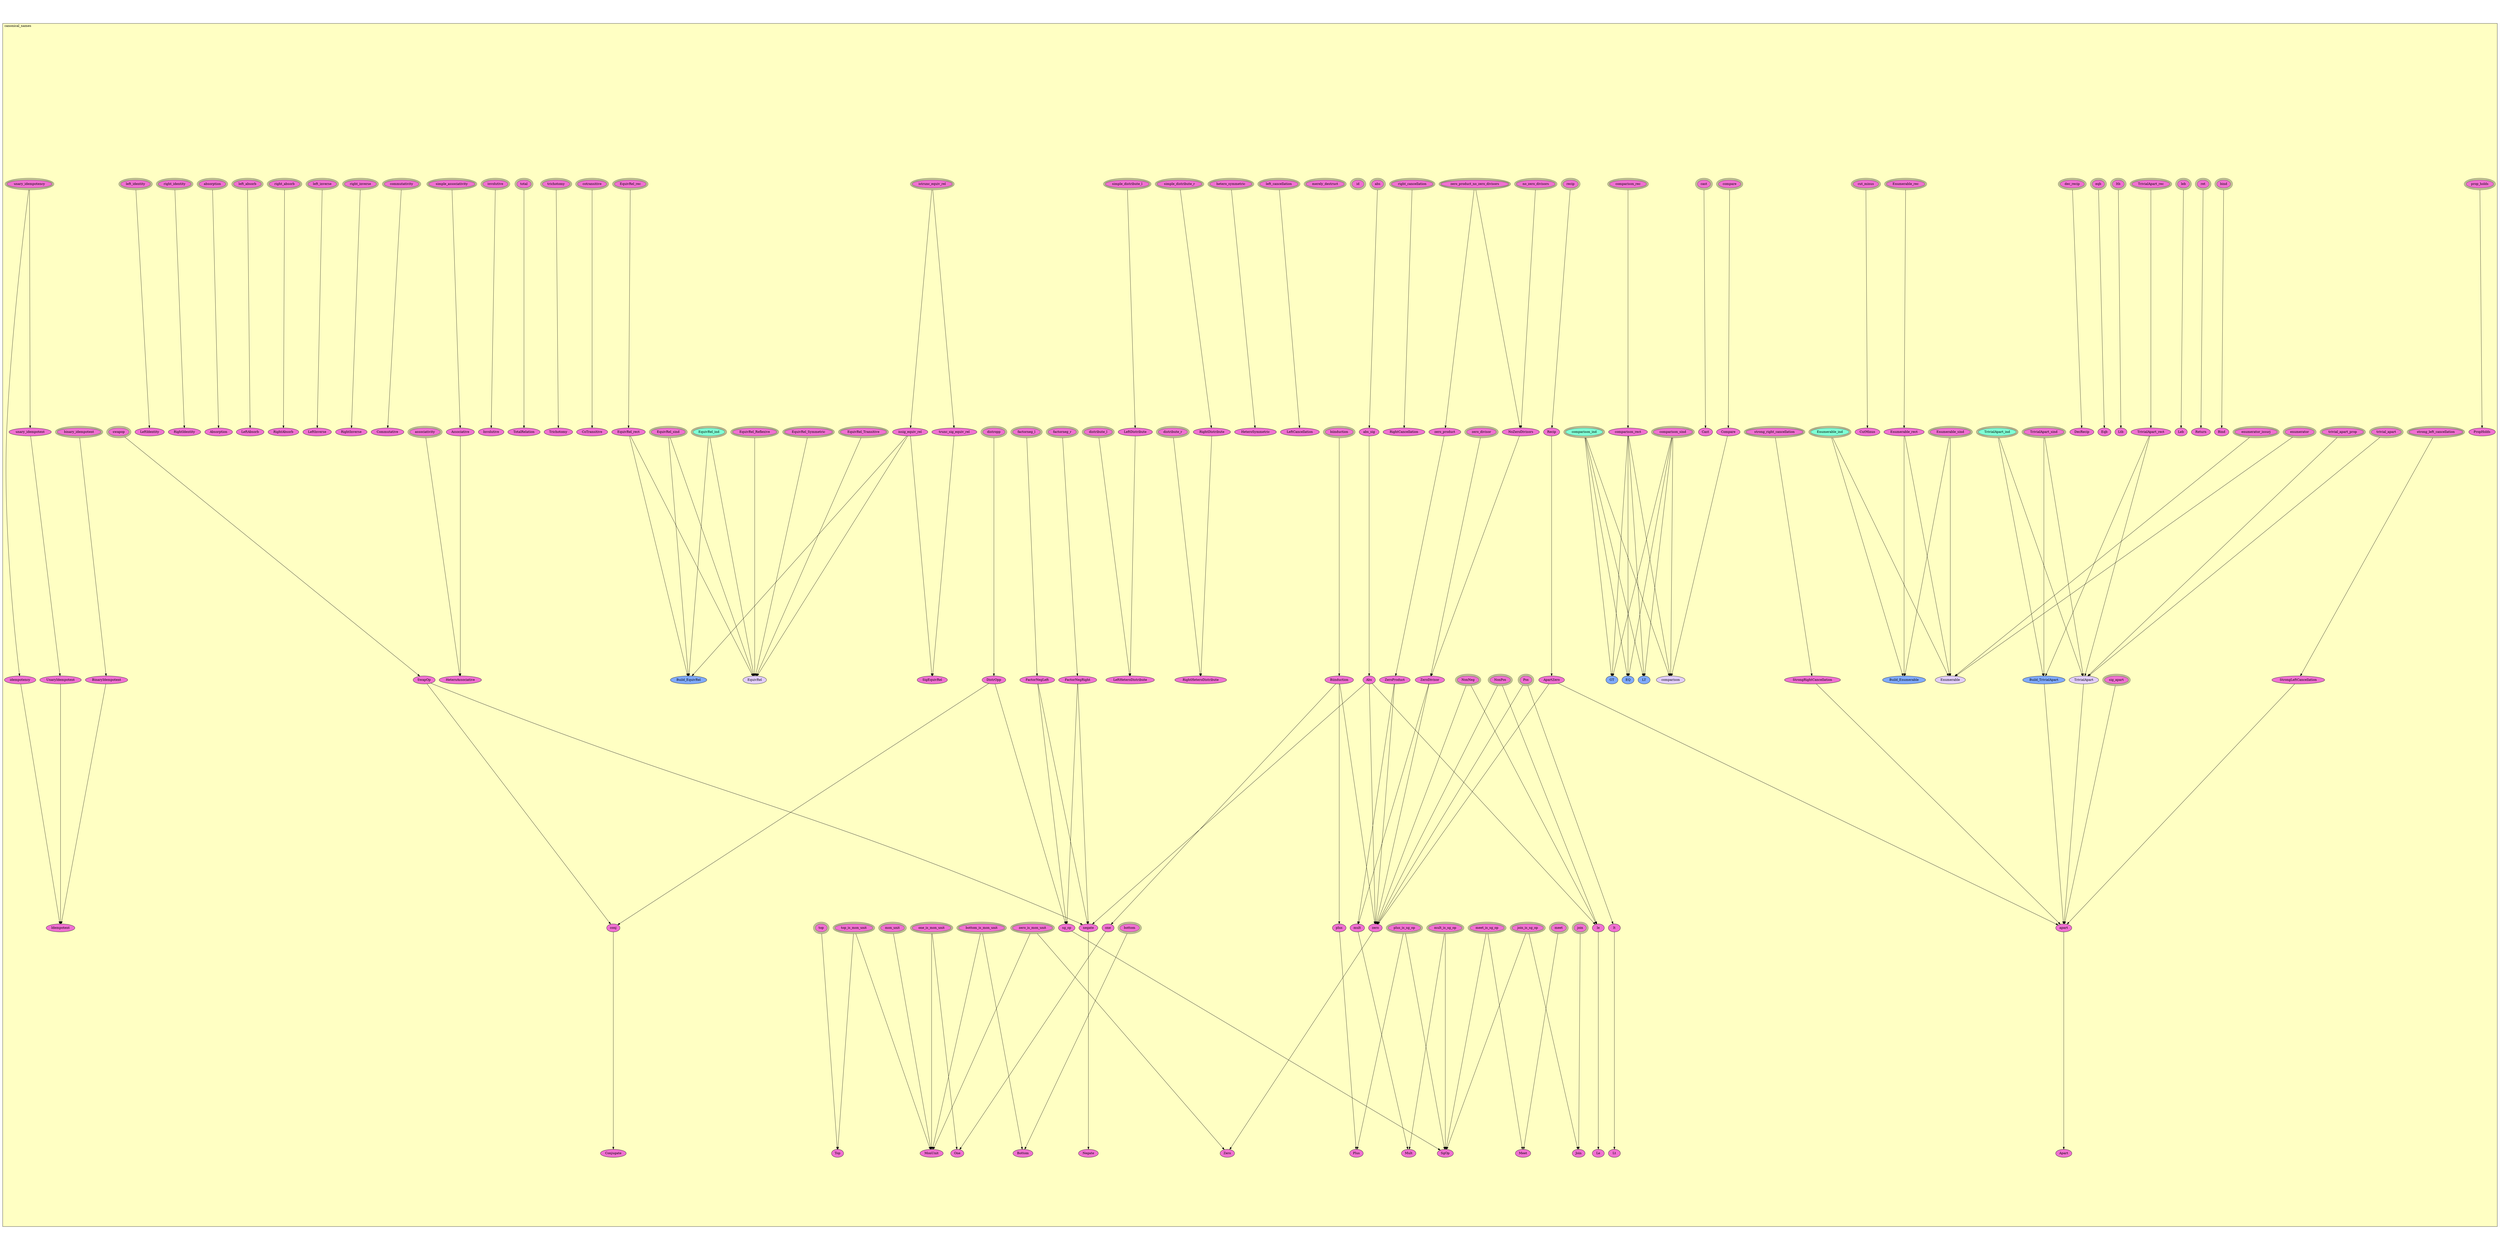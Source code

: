 digraph HoTT_Classes_interfaces_canonical_names {
  graph [ratio=0.5]
  node [style=filled]
canonical_names_plus_is_sg_op [label="plus_is_sg_op", URL=<canonical_names.html#plus_is_sg_op>, peripheries=3, fillcolor="#F070D1"] ;
canonical_names_prop_holds [label="prop_holds", URL=<canonical_names.html#prop_holds>, peripheries=3, fillcolor="#F070D1"] ;
canonical_names_NonPos [label="NonPos", URL=<canonical_names.html#NonPos>, peripheries=3, fillcolor="#F070D1"] ;
canonical_names_PropHolds [label="PropHolds", URL=<canonical_names.html#PropHolds>, fillcolor="#F070D1"] ;
canonical_names_Pos [label="Pos", URL=<canonical_names.html#Pos>, peripheries=3, fillcolor="#F070D1"] ;
canonical_names_enumerator_issurj [label="enumerator_issurj", URL=<canonical_names.html#enumerator_issurj>, peripheries=3, fillcolor="#F070D1"] ;
canonical_names_NonNeg [label="NonNeg", URL=<canonical_names.html#NonNeg>, peripheries=3, fillcolor="#F070D1"] ;
canonical_names_lt [label="lt", URL=<canonical_names.html#lt>, fillcolor="#F070D1"] ;
canonical_names_enumerator [label="enumerator", URL=<canonical_names.html#enumerator>, peripheries=3, fillcolor="#F070D1"] ;
canonical_names_Lt [label="Lt", URL=<canonical_names.html#Lt>, fillcolor="#F070D1"] ;
canonical_names_Enumerable_sind [label="Enumerable_sind", URL=<canonical_names.html#Enumerable_sind>, peripheries=3, fillcolor="#F070D1"] ;
canonical_names_le [label="le", URL=<canonical_names.html#le>, fillcolor="#F070D1"] ;
canonical_names_Enumerable_rec [label="Enumerable_rec", URL=<canonical_names.html#Enumerable_rec>, peripheries=3, fillcolor="#F070D1"] ;
canonical_names_Le [label="Le", URL=<canonical_names.html#Le>, fillcolor="#F070D1"] ;
canonical_names_Enumerable_ind [label="Enumerable_ind", URL=<canonical_names.html#Enumerable_ind>, peripheries=3, fillcolor="#7FFFD4"] ;
canonical_names_bottom [label="bottom", URL=<canonical_names.html#bottom>, peripheries=3, fillcolor="#F070D1"] ;
canonical_names_Enumerable_rect [label="Enumerable_rect", URL=<canonical_names.html#Enumerable_rect>, fillcolor="#F070D1"] ;
canonical_names_Build_Enumerable [label="Build_Enumerable", URL=<canonical_names.html#Build_Enumerable>, fillcolor="#7FAAFF"] ;
canonical_names_Bottom [label="Bottom", URL=<canonical_names.html#Bottom>, fillcolor="#F070D1"] ;
canonical_names_Enumerable [label="Enumerable", URL=<canonical_names.html#Enumerable>, fillcolor="#E2CDFA"] ;
canonical_names_top [label="top", URL=<canonical_names.html#top>, peripheries=3, fillcolor="#F070D1"] ;
canonical_names_bind [label="bind", URL=<canonical_names.html#bind>, peripheries=3, fillcolor="#F070D1"] ;
canonical_names_Top [label="Top", URL=<canonical_names.html#Top>, fillcolor="#F070D1"] ;
canonical_names_join [label="join", URL=<canonical_names.html#join>, peripheries=3, fillcolor="#F070D1"] ;
canonical_names_Bind [label="Bind", URL=<canonical_names.html#Bind>, fillcolor="#F070D1"] ;
canonical_names_ret [label="ret", URL=<canonical_names.html#ret>, peripheries=3, fillcolor="#F070D1"] ;
canonical_names_Join [label="Join", URL=<canonical_names.html#Join>, fillcolor="#F070D1"] ;
canonical_names_meet [label="meet", URL=<canonical_names.html#meet>, peripheries=3, fillcolor="#F070D1"] ;
canonical_names_Return [label="Return", URL=<canonical_names.html#Return>, fillcolor="#F070D1"] ;
canonical_names_leb [label="leb", URL=<canonical_names.html#leb>, peripheries=3, fillcolor="#F070D1"] ;
canonical_names_Meet [label="Meet", URL=<canonical_names.html#Meet>, fillcolor="#F070D1"] ;
canonical_names_recip [label="recip", URL=<canonical_names.html#recip>, peripheries=3, fillcolor="#F070D1"] ;
canonical_names_Leb [label="Leb", URL=<canonical_names.html#Leb>, fillcolor="#F070D1"] ;
canonical_names_ltb [label="ltb", URL=<canonical_names.html#ltb>, peripheries=3, fillcolor="#F070D1"] ;
canonical_names_Recip [label="Recip", URL=<canonical_names.html#Recip>, fillcolor="#F070D1"] ;
canonical_names_Ltb [label="Ltb", URL=<canonical_names.html#Ltb>, fillcolor="#F070D1"] ;
canonical_names_ApartZero [label="ApartZero", URL=<canonical_names.html#ApartZero>, fillcolor="#F070D1"] ;
canonical_names_eqb [label="eqb", URL=<canonical_names.html#eqb>, peripheries=3, fillcolor="#F070D1"] ;
canonical_names_dec_recip [label="dec_recip", URL=<canonical_names.html#dec_recip>, peripheries=3, fillcolor="#F070D1"] ;
canonical_names_Eqb [label="Eqb", URL=<canonical_names.html#Eqb>, fillcolor="#F070D1"] ;
canonical_names_DecRecip [label="DecRecip", URL=<canonical_names.html#DecRecip>, fillcolor="#F070D1"] ;
canonical_names_negate [label="negate", URL=<canonical_names.html#negate>, fillcolor="#F070D1"] ;
canonical_names_compare [label="compare", URL=<canonical_names.html#compare>, peripheries=3, fillcolor="#F070D1"] ;
canonical_names_Negate [label="Negate", URL=<canonical_names.html#Negate>, fillcolor="#F070D1"] ;
canonical_names_Compare [label="Compare", URL=<canonical_names.html#Compare>, fillcolor="#F070D1"] ;
canonical_names_zero [label="zero", URL=<canonical_names.html#zero>, fillcolor="#F070D1"] ;
canonical_names_comparison_sind [label="comparison_sind", URL=<canonical_names.html#comparison_sind>, peripheries=3, fillcolor="#F070D1"] ;
canonical_names_comparison_rec [label="comparison_rec", URL=<canonical_names.html#comparison_rec>, peripheries=3, fillcolor="#F070D1"] ;
canonical_names_Zero [label="Zero", URL=<canonical_names.html#Zero>, fillcolor="#F070D1"] ;
canonical_names_one [label="one", URL=<canonical_names.html#one>, fillcolor="#F070D1"] ;
canonical_names_comparison_ind [label="comparison_ind", URL=<canonical_names.html#comparison_ind>, peripheries=3, fillcolor="#7FFFD4"] ;
canonical_names_comparison_rect [label="comparison_rect", URL=<canonical_names.html#comparison_rect>, fillcolor="#F070D1"] ;
canonical_names_One [label="One", URL=<canonical_names.html#One>, fillcolor="#F070D1"] ;
canonical_names_GT [label="GT", URL=<canonical_names.html#GT>, fillcolor="#7FAAFF"] ;
canonical_names_mult [label="mult", URL=<canonical_names.html#mult>, fillcolor="#F070D1"] ;
canonical_names_EQ [label="EQ", URL=<canonical_names.html#EQ>, fillcolor="#7FAAFF"] ;
canonical_names_Mult [label="Mult", URL=<canonical_names.html#Mult>, fillcolor="#F070D1"] ;
canonical_names_LT [label="LT", URL=<canonical_names.html#LT>, fillcolor="#7FAAFF"] ;
canonical_names_plus [label="plus", URL=<canonical_names.html#plus>, fillcolor="#F070D1"] ;
canonical_names_comparison [label="comparison", URL=<canonical_names.html#comparison>, fillcolor="#E2CDFA"] ;
canonical_names_Plus [label="Plus", URL=<canonical_names.html#Plus>, fillcolor="#F070D1"] ;
canonical_names_mon_unit [label="mon_unit", URL=<canonical_names.html#mon_unit>, peripheries=3, fillcolor="#F070D1"] ;
canonical_names_cut_minus [label="cut_minus", URL=<canonical_names.html#cut_minus>, peripheries=3, fillcolor="#F070D1"] ;
canonical_names_MonUnit [label="MonUnit", URL=<canonical_names.html#MonUnit>, fillcolor="#F070D1"] ;
canonical_names_CutMinus [label="CutMinus", URL=<canonical_names.html#CutMinus>, fillcolor="#F070D1"] ;
canonical_names_sg_op [label="sg_op", URL=<canonical_names.html#sg_op>, fillcolor="#F070D1"] ;
canonical_names_biinduction [label="biinduction", URL=<canonical_names.html#biinduction>, peripheries=3, fillcolor="#F070D1"] ;
canonical_names_SgOp [label="SgOp", URL=<canonical_names.html#SgOp>, fillcolor="#F070D1"] ;
canonical_names_Biinduction [label="Biinduction", URL=<canonical_names.html#Biinduction>, fillcolor="#F070D1"] ;
canonical_names_zero_product_no_zero_divisors [label="zero_product_no_zero_divisors", URL=<canonical_names.html#zero_product_no_zero_divisors>, peripheries=3, fillcolor="#F070D1"] ;
canonical_names_cast [label="cast", URL=<canonical_names.html#cast>, peripheries=3, fillcolor="#F070D1"] ;
canonical_names_no_zero_divisors [label="no_zero_divisors", URL=<canonical_names.html#no_zero_divisors>, peripheries=3, fillcolor="#F070D1"] ;
canonical_names_Cast [label="Cast", URL=<canonical_names.html#Cast>, fillcolor="#F070D1"] ;
canonical_names_sig_apart [label="sig_apart", URL=<canonical_names.html#sig_apart>, peripheries=3, fillcolor="#F070D1"] ;
canonical_names_NoZeroDivisors [label="NoZeroDivisors", URL=<canonical_names.html#NoZeroDivisors>, fillcolor="#F070D1"] ;
canonical_names_zero_divisor [label="zero_divisor", URL=<canonical_names.html#zero_divisor>, peripheries=3, fillcolor="#F070D1"] ;
canonical_names_trivial_apart [label="trivial_apart", URL=<canonical_names.html#trivial_apart>, peripheries=3, fillcolor="#F070D1"] ;
canonical_names_trivial_apart_prop [label="trivial_apart_prop", URL=<canonical_names.html#trivial_apart_prop>, peripheries=3, fillcolor="#F070D1"] ;
canonical_names_ZeroDivisor [label="ZeroDivisor", URL=<canonical_names.html#ZeroDivisor>, fillcolor="#F070D1"] ;
canonical_names_zero_product [label="zero_product", URL=<canonical_names.html#zero_product>, fillcolor="#F070D1"] ;
canonical_names_TrivialApart_sind [label="TrivialApart_sind", URL=<canonical_names.html#TrivialApart_sind>, peripheries=3, fillcolor="#F070D1"] ;
canonical_names_ZeroProduct [label="ZeroProduct", URL=<canonical_names.html#ZeroProduct>, fillcolor="#F070D1"] ;
canonical_names_TrivialApart_rec [label="TrivialApart_rec", URL=<canonical_names.html#TrivialApart_rec>, peripheries=3, fillcolor="#F070D1"] ;
canonical_names_strong_right_cancellation [label="strong_right_cancellation", URL=<canonical_names.html#strong_right_cancellation>, peripheries=3, fillcolor="#F070D1"] ;
canonical_names_TrivialApart_ind [label="TrivialApart_ind", URL=<canonical_names.html#TrivialApart_ind>, peripheries=3, fillcolor="#7FFFD4"] ;
canonical_names_TrivialApart_rect [label="TrivialApart_rect", URL=<canonical_names.html#TrivialApart_rect>, fillcolor="#F070D1"] ;
canonical_names_StrongRightCancellation [label="StrongRightCancellation", URL=<canonical_names.html#StrongRightCancellation>, fillcolor="#F070D1"] ;
canonical_names_Build_TrivialApart [label="Build_TrivialApart", URL=<canonical_names.html#Build_TrivialApart>, fillcolor="#7FAAFF"] ;
canonical_names_strong_left_cancellation [label="strong_left_cancellation", URL=<canonical_names.html#strong_left_cancellation>, peripheries=3, fillcolor="#F070D1"] ;
canonical_names_TrivialApart [label="TrivialApart", URL=<canonical_names.html#TrivialApart>, fillcolor="#E2CDFA"] ;
canonical_names_StrongLeftCancellation [label="StrongLeftCancellation", URL=<canonical_names.html#StrongLeftCancellation>, fillcolor="#F070D1"] ;
canonical_names_right_cancellation [label="right_cancellation", URL=<canonical_names.html#right_cancellation>, peripheries=3, fillcolor="#F070D1"] ;
canonical_names_apart [label="apart", URL=<canonical_names.html#apart>, fillcolor="#F070D1"] ;
canonical_names_RightCancellation [label="RightCancellation", URL=<canonical_names.html#RightCancellation>, fillcolor="#F070D1"] ;
canonical_names_Apart [label="Apart", URL=<canonical_names.html#Apart>, fillcolor="#F070D1"] ;
canonical_names_left_cancellation [label="left_cancellation", URL=<canonical_names.html#left_cancellation>, peripheries=3, fillcolor="#F070D1"] ;
canonical_names_id [label="id", URL=<canonical_names.html#id>, peripheries=3, fillcolor="#F070D1"] ;
canonical_names_merely_destruct [label="merely_destruct", URL=<canonical_names.html#merely_destruct>, peripheries=3, fillcolor="#F070D1"] ;
canonical_names_LeftCancellation [label="LeftCancellation", URL=<canonical_names.html#LeftCancellation>, fillcolor="#F070D1"] ;
canonical_names_hetero_symmetric [label="hetero_symmetric", URL=<canonical_names.html#hetero_symmetric>, peripheries=3, fillcolor="#F070D1"] ;
canonical_names_HeteroSymmetric [label="HeteroSymmetric", URL=<canonical_names.html#HeteroSymmetric>, fillcolor="#F070D1"] ;
canonical_names_simple_distribute_r [label="simple_distribute_r", URL=<canonical_names.html#simple_distribute_r>, peripheries=3, fillcolor="#F070D1"] ;
canonical_names_RightDistribute [label="RightDistribute", URL=<canonical_names.html#RightDistribute>, fillcolor="#F070D1"] ;
canonical_names_simple_distribute_l [label="simple_distribute_l", URL=<canonical_names.html#simple_distribute_l>, peripheries=3, fillcolor="#F070D1"] ;
canonical_names_LeftDistribute [label="LeftDistribute", URL=<canonical_names.html#LeftDistribute>, fillcolor="#F070D1"] ;
canonical_names_distribute_r [label="distribute_r", URL=<canonical_names.html#distribute_r>, peripheries=3, fillcolor="#F070D1"] ;
canonical_names_RightHeteroDistribute [label="RightHeteroDistribute", URL=<canonical_names.html#RightHeteroDistribute>, fillcolor="#F070D1"] ;
canonical_names_distribute_l [label="distribute_l", URL=<canonical_names.html#distribute_l>, peripheries=3, fillcolor="#F070D1"] ;
canonical_names_LeftHeteroDistribute [label="LeftHeteroDistribute", URL=<canonical_names.html#LeftHeteroDistribute>, fillcolor="#F070D1"] ;
canonical_names_factorneg_r [label="factorneg_r", URL=<canonical_names.html#factorneg_r>, peripheries=3, fillcolor="#F070D1"] ;
canonical_names_FactorNegRight [label="FactorNegRight", URL=<canonical_names.html#FactorNegRight>, fillcolor="#F070D1"] ;
canonical_names_factorneg_l [label="factorneg_l", URL=<canonical_names.html#factorneg_l>, peripheries=3, fillcolor="#F070D1"] ;
canonical_names_FactorNegLeft [label="FactorNegLeft", URL=<canonical_names.html#FactorNegLeft>, fillcolor="#F070D1"] ;
canonical_names_swapop [label="swapop", URL=<canonical_names.html#swapop>, peripheries=3, fillcolor="#F070D1"] ;
canonical_names_SwapOp [label="SwapOp", URL=<canonical_names.html#SwapOp>, fillcolor="#F070D1"] ;
canonical_names_distropp [label="distropp", URL=<canonical_names.html#distropp>, peripheries=3, fillcolor="#F070D1"] ;
canonical_names_DistrOpp [label="DistrOpp", URL=<canonical_names.html#DistrOpp>, fillcolor="#F070D1"] ;
canonical_names_conj [label="conj", URL=<canonical_names.html#conj>, fillcolor="#F070D1"] ;
canonical_names_Conjugate [label="Conjugate", URL=<canonical_names.html#Conjugate>, fillcolor="#F070D1"] ;
canonical_names_istrunc_equiv_rel [label="istrunc_equiv_rel", URL=<canonical_names.html#istrunc_equiv_rel>, peripheries=3, fillcolor="#F070D1"] ;
canonical_names_issig_equiv_rel [label="issig_equiv_rel", URL=<canonical_names.html#issig_equiv_rel>, fillcolor="#F070D1"] ;
canonical_names_trunc_sig_equiv_rel [label="trunc_sig_equiv_rel", URL=<canonical_names.html#trunc_sig_equiv_rel>, fillcolor="#F070D1"] ;
canonical_names_SigEquivRel [label="SigEquivRel", URL=<canonical_names.html#SigEquivRel>, fillcolor="#F070D1"] ;
canonical_names_EquivRel_Transitive [label="EquivRel_Transitive", URL=<canonical_names.html#EquivRel_Transitive>, peripheries=3, fillcolor="#F070D1"] ;
canonical_names_EquivRel_Symmetric [label="EquivRel_Symmetric", URL=<canonical_names.html#EquivRel_Symmetric>, peripheries=3, fillcolor="#F070D1"] ;
canonical_names_EquivRel_Reflexive [label="EquivRel_Reflexive", URL=<canonical_names.html#EquivRel_Reflexive>, peripheries=3, fillcolor="#F070D1"] ;
canonical_names_EquivRel_sind [label="EquivRel_sind", URL=<canonical_names.html#EquivRel_sind>, peripheries=3, fillcolor="#F070D1"] ;
canonical_names_EquivRel_rec [label="EquivRel_rec", URL=<canonical_names.html#EquivRel_rec>, peripheries=3, fillcolor="#F070D1"] ;
canonical_names_EquivRel_ind [label="EquivRel_ind", URL=<canonical_names.html#EquivRel_ind>, peripheries=3, fillcolor="#7FFFD4"] ;
canonical_names_EquivRel_rect [label="EquivRel_rect", URL=<canonical_names.html#EquivRel_rect>, fillcolor="#F070D1"] ;
canonical_names_Build_EquivRel [label="Build_EquivRel", URL=<canonical_names.html#Build_EquivRel>, fillcolor="#7FAAFF"] ;
canonical_names_EquivRel [label="EquivRel", URL=<canonical_names.html#EquivRel>, fillcolor="#E2CDFA"] ;
canonical_names_cotransitive [label="cotransitive", URL=<canonical_names.html#cotransitive>, peripheries=3, fillcolor="#F070D1"] ;
canonical_names_CoTransitive [label="CoTransitive", URL=<canonical_names.html#CoTransitive>, fillcolor="#F070D1"] ;
canonical_names_trichotomy [label="trichotomy", URL=<canonical_names.html#trichotomy>, peripheries=3, fillcolor="#F070D1"] ;
canonical_names_Trichotomy [label="Trichotomy", URL=<canonical_names.html#Trichotomy>, fillcolor="#F070D1"] ;
canonical_names_total [label="total", URL=<canonical_names.html#total>, peripheries=3, fillcolor="#F070D1"] ;
canonical_names_TotalRelation [label="TotalRelation", URL=<canonical_names.html#TotalRelation>, fillcolor="#F070D1"] ;
canonical_names_involutive [label="involutive", URL=<canonical_names.html#involutive>, peripheries=3, fillcolor="#F070D1"] ;
canonical_names_Involutive [label="Involutive", URL=<canonical_names.html#Involutive>, fillcolor="#F070D1"] ;
canonical_names_simple_associativity [label="simple_associativity", URL=<canonical_names.html#simple_associativity>, peripheries=3, fillcolor="#F070D1"] ;
canonical_names_Associative [label="Associative", URL=<canonical_names.html#Associative>, fillcolor="#F070D1"] ;
canonical_names_associativity [label="associativity", URL=<canonical_names.html#associativity>, peripheries=3, fillcolor="#F070D1"] ;
canonical_names_HeteroAssociative [label="HeteroAssociative", URL=<canonical_names.html#HeteroAssociative>, fillcolor="#F070D1"] ;
canonical_names_commutativity [label="commutativity", URL=<canonical_names.html#commutativity>, peripheries=3, fillcolor="#F070D1"] ;
canonical_names_Commutative [label="Commutative", URL=<canonical_names.html#Commutative>, fillcolor="#F070D1"] ;
canonical_names_right_inverse [label="right_inverse", URL=<canonical_names.html#right_inverse>, peripheries=3, fillcolor="#F070D1"] ;
canonical_names_RightInverse [label="RightInverse", URL=<canonical_names.html#RightInverse>, fillcolor="#F070D1"] ;
canonical_names_left_inverse [label="left_inverse", URL=<canonical_names.html#left_inverse>, peripheries=3, fillcolor="#F070D1"] ;
canonical_names_LeftInverse [label="LeftInverse", URL=<canonical_names.html#LeftInverse>, fillcolor="#F070D1"] ;
canonical_names_right_absorb [label="right_absorb", URL=<canonical_names.html#right_absorb>, peripheries=3, fillcolor="#F070D1"] ;
canonical_names_RightAbsorb [label="RightAbsorb", URL=<canonical_names.html#RightAbsorb>, fillcolor="#F070D1"] ;
canonical_names_left_absorb [label="left_absorb", URL=<canonical_names.html#left_absorb>, peripheries=3, fillcolor="#F070D1"] ;
canonical_names_LeftAbsorb [label="LeftAbsorb", URL=<canonical_names.html#LeftAbsorb>, fillcolor="#F070D1"] ;
canonical_names_absorption [label="absorption", URL=<canonical_names.html#absorption>, peripheries=3, fillcolor="#F070D1"] ;
canonical_names_Absorption [label="Absorption", URL=<canonical_names.html#Absorption>, fillcolor="#F070D1"] ;
canonical_names_right_identity [label="right_identity", URL=<canonical_names.html#right_identity>, peripheries=3, fillcolor="#F070D1"] ;
canonical_names_RightIdentity [label="RightIdentity", URL=<canonical_names.html#RightIdentity>, fillcolor="#F070D1"] ;
canonical_names_left_identity [label="left_identity", URL=<canonical_names.html#left_identity>, peripheries=3, fillcolor="#F070D1"] ;
canonical_names_LeftIdentity [label="LeftIdentity", URL=<canonical_names.html#LeftIdentity>, fillcolor="#F070D1"] ;
canonical_names_binary_idempotent [label="binary_idempotent", URL=<canonical_names.html#binary_idempotent>, peripheries=3, fillcolor="#F070D1"] ;
canonical_names_BinaryIdempotent [label="BinaryIdempotent", URL=<canonical_names.html#BinaryIdempotent>, fillcolor="#F070D1"] ;
canonical_names_unary_idempotency [label="unary_idempotency", URL=<canonical_names.html#unary_idempotency>, peripheries=3, fillcolor="#F070D1"] ;
canonical_names_unary_idempotent [label="unary_idempotent", URL=<canonical_names.html#unary_idempotent>, fillcolor="#F070D1"] ;
canonical_names_UnaryIdempotent [label="UnaryIdempotent", URL=<canonical_names.html#UnaryIdempotent>, fillcolor="#F070D1"] ;
canonical_names_idempotency [label="idempotency", URL=<canonical_names.html#idempotency>, fillcolor="#F070D1"] ;
canonical_names_Idempotent [label="Idempotent", URL=<canonical_names.html#Idempotent>, fillcolor="#F070D1"] ;
canonical_names_abs [label="abs", URL=<canonical_names.html#abs>, peripheries=3, fillcolor="#F070D1"] ;
canonical_names_abs_sig [label="abs_sig", URL=<canonical_names.html#abs_sig>, fillcolor="#F070D1"] ;
canonical_names_Abs [label="Abs", URL=<canonical_names.html#Abs>, fillcolor="#F070D1"] ;
canonical_names_bottom_is_mon_unit [label="bottom_is_mon_unit", URL=<canonical_names.html#bottom_is_mon_unit>, peripheries=3, fillcolor="#F070D1"] ;
canonical_names_top_is_mon_unit [label="top_is_mon_unit", URL=<canonical_names.html#top_is_mon_unit>, peripheries=3, fillcolor="#F070D1"] ;
canonical_names_join_is_sg_op [label="join_is_sg_op", URL=<canonical_names.html#join_is_sg_op>, peripheries=3, fillcolor="#F070D1"] ;
canonical_names_meet_is_sg_op [label="meet_is_sg_op", URL=<canonical_names.html#meet_is_sg_op>, peripheries=3, fillcolor="#F070D1"] ;
canonical_names_zero_is_mon_unit [label="zero_is_mon_unit", URL=<canonical_names.html#zero_is_mon_unit>, peripheries=3, fillcolor="#F070D1"] ;
canonical_names_one_is_mon_unit [label="one_is_mon_unit", URL=<canonical_names.html#one_is_mon_unit>, peripheries=3, fillcolor="#F070D1"] ;
canonical_names_mult_is_sg_op [label="mult_is_sg_op", URL=<canonical_names.html#mult_is_sg_op>, peripheries=3, fillcolor="#F070D1"] ;
  canonical_names_plus_is_sg_op -> canonical_names_Plus [] ;
  canonical_names_plus_is_sg_op -> canonical_names_SgOp [] ;
  canonical_names_prop_holds -> canonical_names_PropHolds [] ;
  canonical_names_NonPos -> canonical_names_le [] ;
  canonical_names_NonPos -> canonical_names_zero [] ;
  canonical_names_Pos -> canonical_names_lt [] ;
  canonical_names_Pos -> canonical_names_zero [] ;
  canonical_names_enumerator_issurj -> canonical_names_Enumerable [] ;
  canonical_names_NonNeg -> canonical_names_le [] ;
  canonical_names_NonNeg -> canonical_names_zero [] ;
  canonical_names_lt -> canonical_names_Lt [] ;
  canonical_names_enumerator -> canonical_names_Enumerable [] ;
  canonical_names_Enumerable_sind -> canonical_names_Build_Enumerable [] ;
  canonical_names_Enumerable_sind -> canonical_names_Enumerable [] ;
  canonical_names_le -> canonical_names_Le [] ;
  canonical_names_Enumerable_rec -> canonical_names_Enumerable_rect [] ;
  canonical_names_Enumerable_ind -> canonical_names_Build_Enumerable [] ;
  canonical_names_Enumerable_ind -> canonical_names_Enumerable [] ;
  canonical_names_bottom -> canonical_names_Bottom [] ;
  canonical_names_Enumerable_rect -> canonical_names_Build_Enumerable [] ;
  canonical_names_Enumerable_rect -> canonical_names_Enumerable [] ;
  canonical_names_top -> canonical_names_Top [] ;
  canonical_names_bind -> canonical_names_Bind [] ;
  canonical_names_join -> canonical_names_Join [] ;
  canonical_names_ret -> canonical_names_Return [] ;
  canonical_names_meet -> canonical_names_Meet [] ;
  canonical_names_leb -> canonical_names_Leb [] ;
  canonical_names_recip -> canonical_names_Recip [] ;
  canonical_names_ltb -> canonical_names_Ltb [] ;
  canonical_names_Recip -> canonical_names_ApartZero [] ;
  canonical_names_ApartZero -> canonical_names_zero [] ;
  canonical_names_ApartZero -> canonical_names_apart [] ;
  canonical_names_eqb -> canonical_names_Eqb [] ;
  canonical_names_dec_recip -> canonical_names_DecRecip [] ;
  canonical_names_negate -> canonical_names_Negate [] ;
  canonical_names_compare -> canonical_names_Compare [] ;
  canonical_names_Compare -> canonical_names_comparison [] ;
  canonical_names_zero -> canonical_names_Zero [] ;
  canonical_names_comparison_sind -> canonical_names_GT [] ;
  canonical_names_comparison_sind -> canonical_names_EQ [] ;
  canonical_names_comparison_sind -> canonical_names_LT [] ;
  canonical_names_comparison_sind -> canonical_names_comparison [] ;
  canonical_names_comparison_rec -> canonical_names_comparison_rect [] ;
  canonical_names_one -> canonical_names_One [] ;
  canonical_names_comparison_ind -> canonical_names_GT [] ;
  canonical_names_comparison_ind -> canonical_names_EQ [] ;
  canonical_names_comparison_ind -> canonical_names_LT [] ;
  canonical_names_comparison_ind -> canonical_names_comparison [] ;
  canonical_names_comparison_rect -> canonical_names_GT [] ;
  canonical_names_comparison_rect -> canonical_names_EQ [] ;
  canonical_names_comparison_rect -> canonical_names_LT [] ;
  canonical_names_comparison_rect -> canonical_names_comparison [] ;
  canonical_names_mult -> canonical_names_Mult [] ;
  canonical_names_plus -> canonical_names_Plus [] ;
  canonical_names_mon_unit -> canonical_names_MonUnit [] ;
  canonical_names_cut_minus -> canonical_names_CutMinus [] ;
  canonical_names_sg_op -> canonical_names_SgOp [] ;
  canonical_names_biinduction -> canonical_names_Biinduction [] ;
  canonical_names_Biinduction -> canonical_names_zero [] ;
  canonical_names_Biinduction -> canonical_names_one [] ;
  canonical_names_Biinduction -> canonical_names_plus [] ;
  canonical_names_zero_product_no_zero_divisors -> canonical_names_NoZeroDivisors [] ;
  canonical_names_zero_product_no_zero_divisors -> canonical_names_zero_product [] ;
  canonical_names_cast -> canonical_names_Cast [] ;
  canonical_names_no_zero_divisors -> canonical_names_NoZeroDivisors [] ;
  canonical_names_sig_apart -> canonical_names_apart [] ;
  canonical_names_NoZeroDivisors -> canonical_names_ZeroDivisor [] ;
  canonical_names_zero_divisor -> canonical_names_ZeroDivisor [] ;
  canonical_names_trivial_apart -> canonical_names_TrivialApart [] ;
  canonical_names_trivial_apart_prop -> canonical_names_TrivialApart [] ;
  canonical_names_ZeroDivisor -> canonical_names_zero [] ;
  canonical_names_ZeroDivisor -> canonical_names_mult [] ;
  canonical_names_zero_product -> canonical_names_ZeroProduct [] ;
  canonical_names_TrivialApart_sind -> canonical_names_Build_TrivialApart [] ;
  canonical_names_TrivialApart_sind -> canonical_names_TrivialApart [] ;
  canonical_names_ZeroProduct -> canonical_names_zero [] ;
  canonical_names_ZeroProduct -> canonical_names_mult [] ;
  canonical_names_TrivialApart_rec -> canonical_names_TrivialApart_rect [] ;
  canonical_names_strong_right_cancellation -> canonical_names_StrongRightCancellation [] ;
  canonical_names_TrivialApart_ind -> canonical_names_Build_TrivialApart [] ;
  canonical_names_TrivialApart_ind -> canonical_names_TrivialApart [] ;
  canonical_names_TrivialApart_rect -> canonical_names_Build_TrivialApart [] ;
  canonical_names_TrivialApart_rect -> canonical_names_TrivialApart [] ;
  canonical_names_StrongRightCancellation -> canonical_names_apart [] ;
  canonical_names_Build_TrivialApart -> canonical_names_apart [] ;
  canonical_names_strong_left_cancellation -> canonical_names_StrongLeftCancellation [] ;
  canonical_names_TrivialApart -> canonical_names_apart [] ;
  canonical_names_StrongLeftCancellation -> canonical_names_apart [] ;
  canonical_names_right_cancellation -> canonical_names_RightCancellation [] ;
  canonical_names_apart -> canonical_names_Apart [] ;
  canonical_names_left_cancellation -> canonical_names_LeftCancellation [] ;
  canonical_names_hetero_symmetric -> canonical_names_HeteroSymmetric [] ;
  canonical_names_simple_distribute_r -> canonical_names_RightDistribute [] ;
  canonical_names_RightDistribute -> canonical_names_RightHeteroDistribute [] ;
  canonical_names_simple_distribute_l -> canonical_names_LeftDistribute [] ;
  canonical_names_LeftDistribute -> canonical_names_LeftHeteroDistribute [] ;
  canonical_names_distribute_r -> canonical_names_RightHeteroDistribute [] ;
  canonical_names_distribute_l -> canonical_names_LeftHeteroDistribute [] ;
  canonical_names_factorneg_r -> canonical_names_FactorNegRight [] ;
  canonical_names_FactorNegRight -> canonical_names_negate [] ;
  canonical_names_FactorNegRight -> canonical_names_sg_op [] ;
  canonical_names_factorneg_l -> canonical_names_FactorNegLeft [] ;
  canonical_names_FactorNegLeft -> canonical_names_negate [] ;
  canonical_names_FactorNegLeft -> canonical_names_sg_op [] ;
  canonical_names_swapop -> canonical_names_SwapOp [] ;
  canonical_names_SwapOp -> canonical_names_conj [] ;
  canonical_names_SwapOp -> canonical_names_negate [] ;
  canonical_names_distropp -> canonical_names_DistrOpp [] ;
  canonical_names_DistrOpp -> canonical_names_conj [] ;
  canonical_names_DistrOpp -> canonical_names_sg_op [] ;
  canonical_names_conj -> canonical_names_Conjugate [] ;
  canonical_names_istrunc_equiv_rel -> canonical_names_issig_equiv_rel [] ;
  canonical_names_istrunc_equiv_rel -> canonical_names_trunc_sig_equiv_rel [] ;
  canonical_names_issig_equiv_rel -> canonical_names_SigEquivRel [] ;
  canonical_names_issig_equiv_rel -> canonical_names_Build_EquivRel [] ;
  canonical_names_issig_equiv_rel -> canonical_names_EquivRel [] ;
  canonical_names_trunc_sig_equiv_rel -> canonical_names_SigEquivRel [] ;
  canonical_names_EquivRel_Transitive -> canonical_names_EquivRel [] ;
  canonical_names_EquivRel_Symmetric -> canonical_names_EquivRel [] ;
  canonical_names_EquivRel_Reflexive -> canonical_names_EquivRel [] ;
  canonical_names_EquivRel_sind -> canonical_names_Build_EquivRel [] ;
  canonical_names_EquivRel_sind -> canonical_names_EquivRel [] ;
  canonical_names_EquivRel_rec -> canonical_names_EquivRel_rect [] ;
  canonical_names_EquivRel_ind -> canonical_names_Build_EquivRel [] ;
  canonical_names_EquivRel_ind -> canonical_names_EquivRel [] ;
  canonical_names_EquivRel_rect -> canonical_names_Build_EquivRel [] ;
  canonical_names_EquivRel_rect -> canonical_names_EquivRel [] ;
  canonical_names_cotransitive -> canonical_names_CoTransitive [] ;
  canonical_names_trichotomy -> canonical_names_Trichotomy [] ;
  canonical_names_total -> canonical_names_TotalRelation [] ;
  canonical_names_involutive -> canonical_names_Involutive [] ;
  canonical_names_simple_associativity -> canonical_names_Associative [] ;
  canonical_names_Associative -> canonical_names_HeteroAssociative [] ;
  canonical_names_associativity -> canonical_names_HeteroAssociative [] ;
  canonical_names_commutativity -> canonical_names_Commutative [] ;
  canonical_names_right_inverse -> canonical_names_RightInverse [] ;
  canonical_names_left_inverse -> canonical_names_LeftInverse [] ;
  canonical_names_right_absorb -> canonical_names_RightAbsorb [] ;
  canonical_names_left_absorb -> canonical_names_LeftAbsorb [] ;
  canonical_names_absorption -> canonical_names_Absorption [] ;
  canonical_names_right_identity -> canonical_names_RightIdentity [] ;
  canonical_names_left_identity -> canonical_names_LeftIdentity [] ;
  canonical_names_binary_idempotent -> canonical_names_BinaryIdempotent [] ;
  canonical_names_BinaryIdempotent -> canonical_names_Idempotent [] ;
  canonical_names_unary_idempotency -> canonical_names_unary_idempotent [] ;
  canonical_names_unary_idempotency -> canonical_names_idempotency [] ;
  canonical_names_unary_idempotent -> canonical_names_UnaryIdempotent [] ;
  canonical_names_UnaryIdempotent -> canonical_names_Idempotent [] ;
  canonical_names_idempotency -> canonical_names_Idempotent [] ;
  canonical_names_abs -> canonical_names_abs_sig [] ;
  canonical_names_abs_sig -> canonical_names_Abs [] ;
  canonical_names_Abs -> canonical_names_le [] ;
  canonical_names_Abs -> canonical_names_negate [] ;
  canonical_names_Abs -> canonical_names_zero [] ;
  canonical_names_bottom_is_mon_unit -> canonical_names_Bottom [] ;
  canonical_names_bottom_is_mon_unit -> canonical_names_MonUnit [] ;
  canonical_names_top_is_mon_unit -> canonical_names_Top [] ;
  canonical_names_top_is_mon_unit -> canonical_names_MonUnit [] ;
  canonical_names_join_is_sg_op -> canonical_names_Join [] ;
  canonical_names_join_is_sg_op -> canonical_names_SgOp [] ;
  canonical_names_meet_is_sg_op -> canonical_names_Meet [] ;
  canonical_names_meet_is_sg_op -> canonical_names_SgOp [] ;
  canonical_names_zero_is_mon_unit -> canonical_names_Zero [] ;
  canonical_names_zero_is_mon_unit -> canonical_names_MonUnit [] ;
  canonical_names_one_is_mon_unit -> canonical_names_One [] ;
  canonical_names_one_is_mon_unit -> canonical_names_MonUnit [] ;
  canonical_names_mult_is_sg_op -> canonical_names_Mult [] ;
  canonical_names_mult_is_sg_op -> canonical_names_SgOp [] ;
subgraph cluster_canonical_names { label="canonical_names"; fillcolor="#FFFFC3"; labeljust=l; style=filled 
canonical_names_mult_is_sg_op; canonical_names_one_is_mon_unit; canonical_names_zero_is_mon_unit; canonical_names_meet_is_sg_op; canonical_names_join_is_sg_op; canonical_names_top_is_mon_unit; canonical_names_bottom_is_mon_unit; canonical_names_Abs; canonical_names_abs_sig; canonical_names_abs; canonical_names_Idempotent; canonical_names_idempotency; canonical_names_UnaryIdempotent; canonical_names_unary_idempotent; canonical_names_unary_idempotency; canonical_names_BinaryIdempotent; canonical_names_binary_idempotent; canonical_names_LeftIdentity; canonical_names_left_identity; canonical_names_RightIdentity; canonical_names_right_identity; canonical_names_Absorption; canonical_names_absorption; canonical_names_LeftAbsorb; canonical_names_left_absorb; canonical_names_RightAbsorb; canonical_names_right_absorb; canonical_names_LeftInverse; canonical_names_left_inverse; canonical_names_RightInverse; canonical_names_right_inverse; canonical_names_Commutative; canonical_names_commutativity; canonical_names_HeteroAssociative; canonical_names_associativity; canonical_names_Associative; canonical_names_simple_associativity; canonical_names_Involutive; canonical_names_involutive; canonical_names_TotalRelation; canonical_names_total; canonical_names_Trichotomy; canonical_names_trichotomy; canonical_names_CoTransitive; canonical_names_cotransitive; canonical_names_EquivRel; canonical_names_Build_EquivRel; canonical_names_EquivRel_rect; canonical_names_EquivRel_ind; canonical_names_EquivRel_rec; canonical_names_EquivRel_sind; canonical_names_EquivRel_Reflexive; canonical_names_EquivRel_Symmetric; canonical_names_EquivRel_Transitive; canonical_names_SigEquivRel; canonical_names_trunc_sig_equiv_rel; canonical_names_issig_equiv_rel; canonical_names_istrunc_equiv_rel; canonical_names_Conjugate; canonical_names_conj; canonical_names_DistrOpp; canonical_names_distropp; canonical_names_SwapOp; canonical_names_swapop; canonical_names_FactorNegLeft; canonical_names_factorneg_l; canonical_names_FactorNegRight; canonical_names_factorneg_r; canonical_names_LeftHeteroDistribute; canonical_names_distribute_l; canonical_names_RightHeteroDistribute; canonical_names_distribute_r; canonical_names_LeftDistribute; canonical_names_simple_distribute_l; canonical_names_RightDistribute; canonical_names_simple_distribute_r; canonical_names_HeteroSymmetric; canonical_names_hetero_symmetric; canonical_names_LeftCancellation; canonical_names_merely_destruct; canonical_names_id; canonical_names_left_cancellation; canonical_names_Apart; canonical_names_RightCancellation; canonical_names_apart; canonical_names_right_cancellation; canonical_names_StrongLeftCancellation; canonical_names_TrivialApart; canonical_names_strong_left_cancellation; canonical_names_Build_TrivialApart; canonical_names_StrongRightCancellation; canonical_names_TrivialApart_rect; canonical_names_TrivialApart_ind; canonical_names_strong_right_cancellation; canonical_names_TrivialApart_rec; canonical_names_ZeroProduct; canonical_names_TrivialApart_sind; canonical_names_zero_product; canonical_names_ZeroDivisor; canonical_names_trivial_apart_prop; canonical_names_trivial_apart; canonical_names_zero_divisor; canonical_names_NoZeroDivisors; canonical_names_sig_apart; canonical_names_Cast; canonical_names_no_zero_divisors; canonical_names_cast; canonical_names_zero_product_no_zero_divisors; canonical_names_Biinduction; canonical_names_SgOp; canonical_names_biinduction; canonical_names_sg_op; canonical_names_CutMinus; canonical_names_MonUnit; canonical_names_cut_minus; canonical_names_mon_unit; canonical_names_Plus; canonical_names_comparison; canonical_names_plus; canonical_names_LT; canonical_names_Mult; canonical_names_EQ; canonical_names_mult; canonical_names_GT; canonical_names_One; canonical_names_comparison_rect; canonical_names_comparison_ind; canonical_names_one; canonical_names_Zero; canonical_names_comparison_rec; canonical_names_comparison_sind; canonical_names_zero; canonical_names_Compare; canonical_names_Negate; canonical_names_compare; canonical_names_negate; canonical_names_DecRecip; canonical_names_Eqb; canonical_names_dec_recip; canonical_names_eqb; canonical_names_ApartZero; canonical_names_Ltb; canonical_names_Recip; canonical_names_ltb; canonical_names_Leb; canonical_names_recip; canonical_names_Meet; canonical_names_leb; canonical_names_Return; canonical_names_meet; canonical_names_Join; canonical_names_ret; canonical_names_Bind; canonical_names_join; canonical_names_Top; canonical_names_bind; canonical_names_top; canonical_names_Enumerable; canonical_names_Bottom; canonical_names_Build_Enumerable; canonical_names_Enumerable_rect; canonical_names_bottom; canonical_names_Enumerable_ind; canonical_names_Le; canonical_names_Enumerable_rec; canonical_names_le; canonical_names_Enumerable_sind; canonical_names_Lt; canonical_names_enumerator; canonical_names_lt; canonical_names_NonNeg; canonical_names_enumerator_issurj; canonical_names_Pos; canonical_names_PropHolds; canonical_names_NonPos; canonical_names_prop_holds; canonical_names_plus_is_sg_op; };
} /* END */
